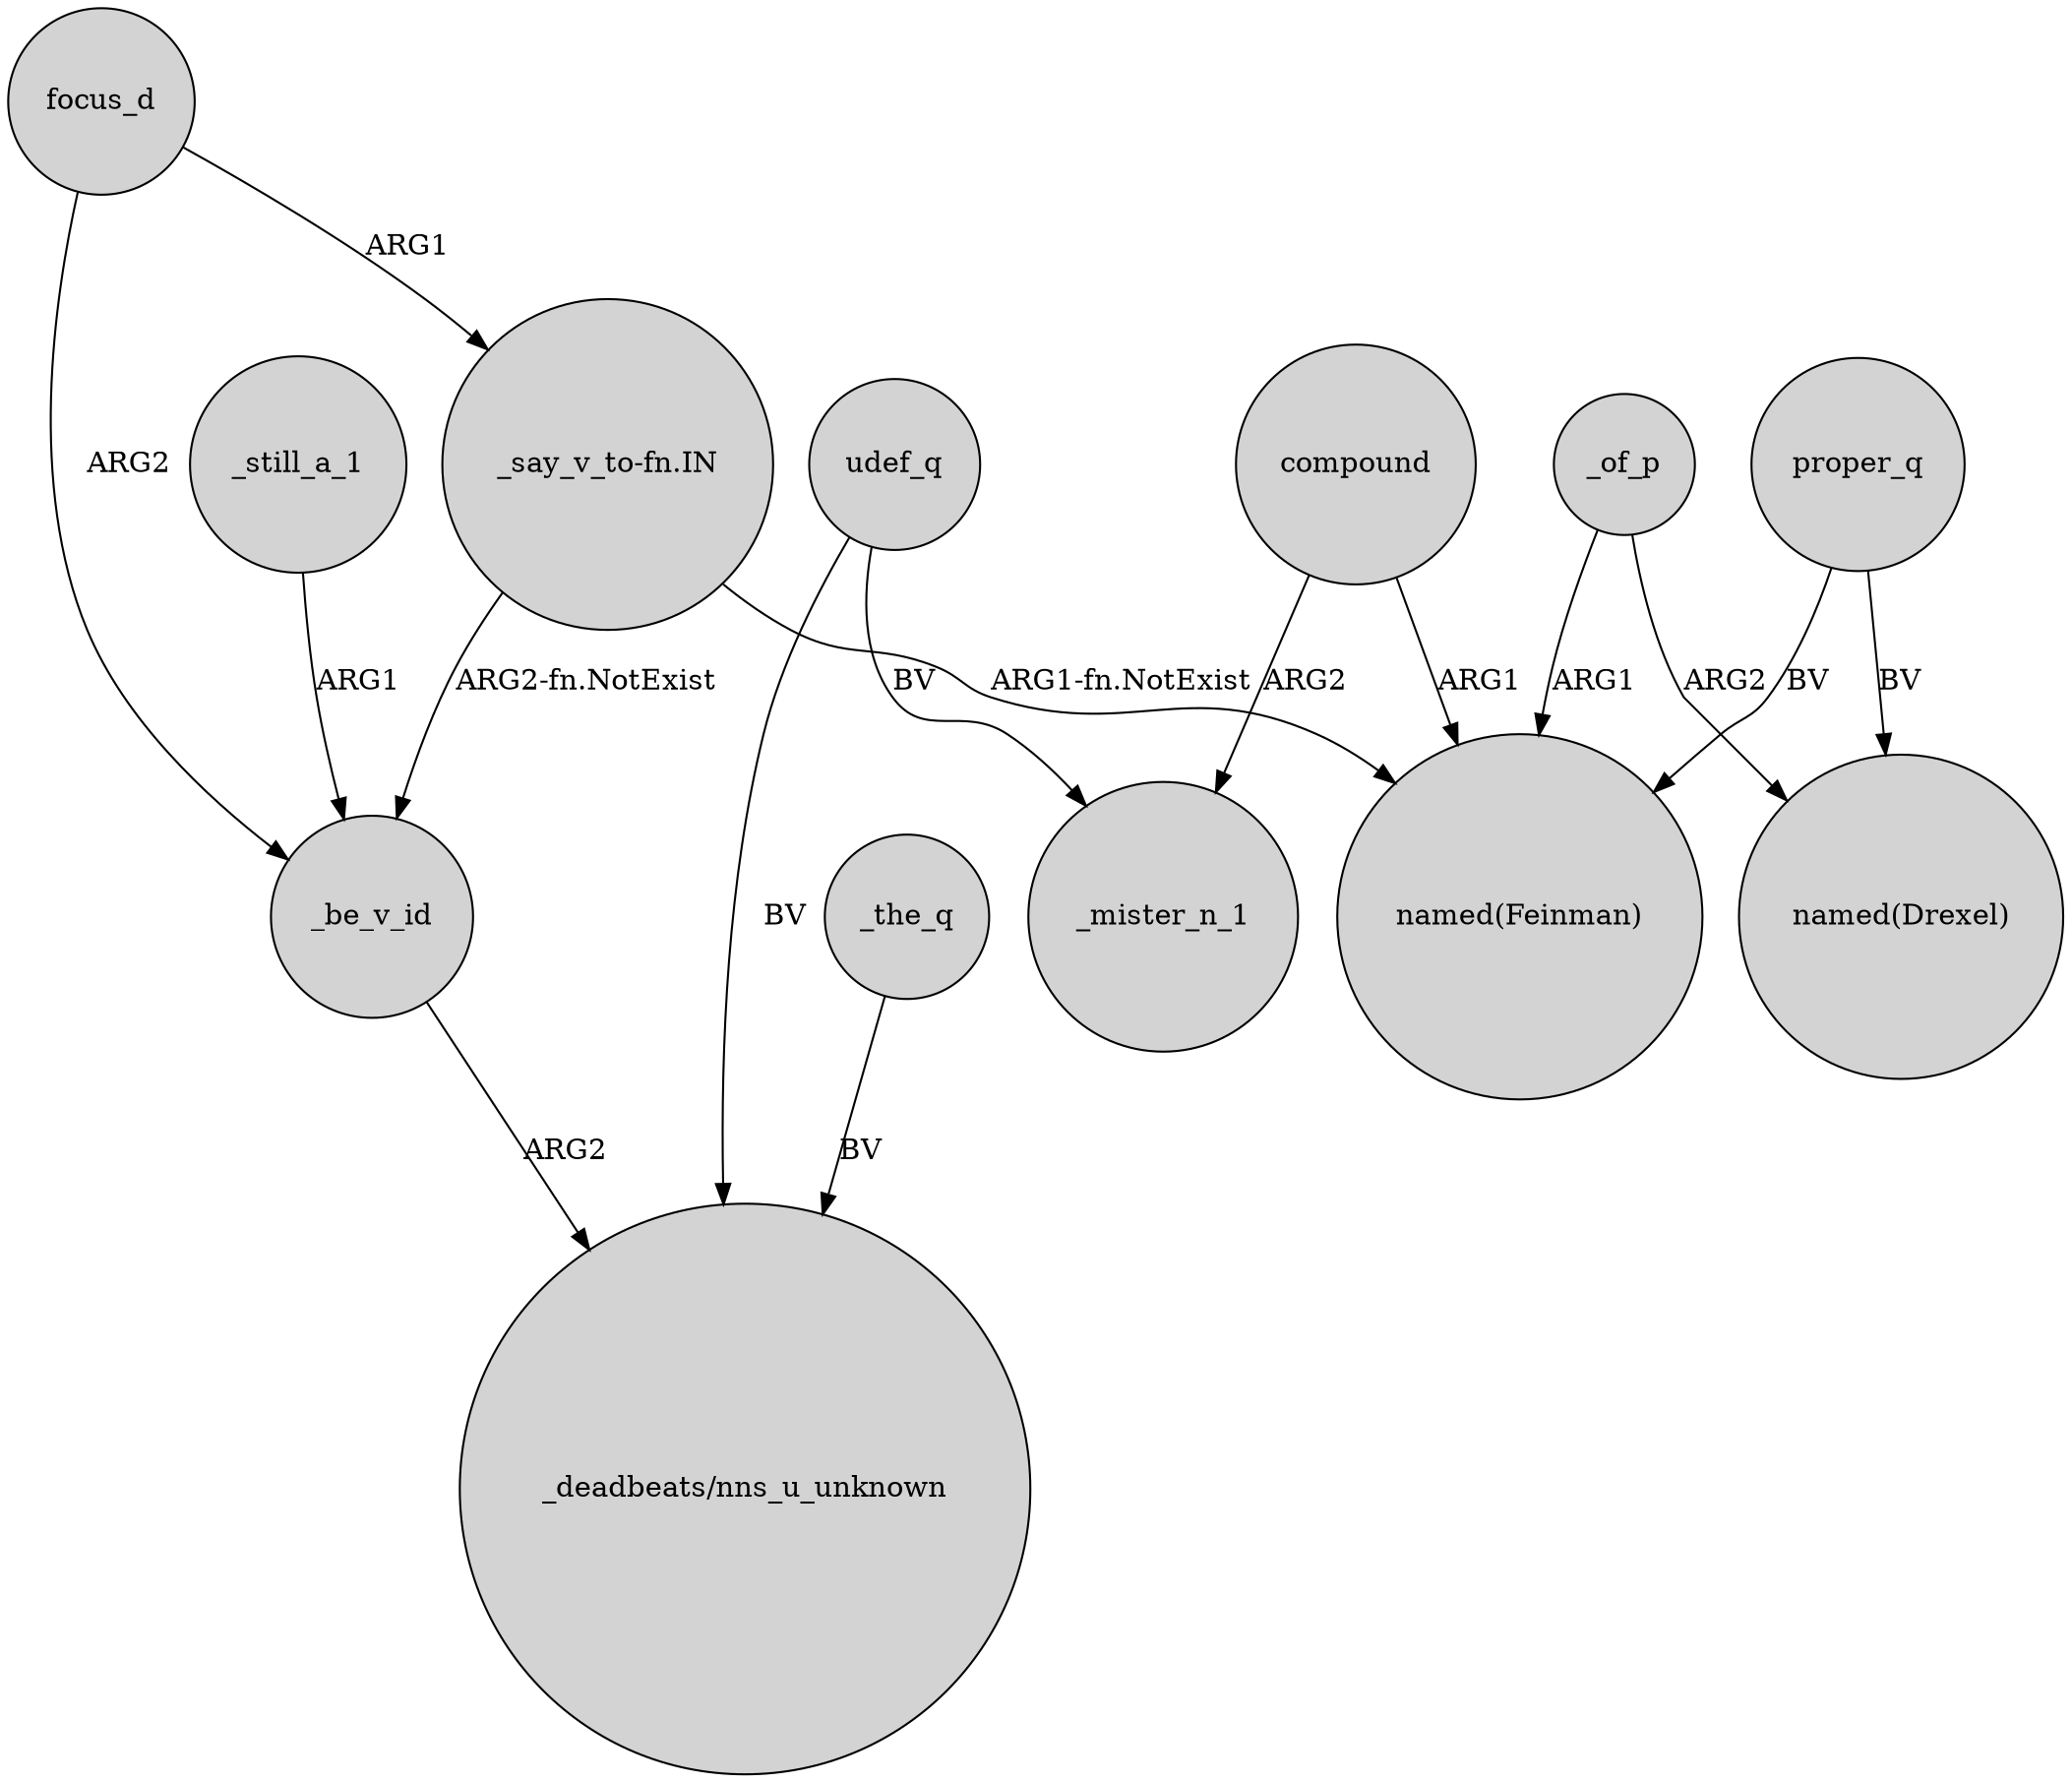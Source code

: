 digraph {
	node [shape=circle style=filled]
	focus_d -> _be_v_id [label=ARG2]
	udef_q -> _mister_n_1 [label=BV]
	compound -> "named(Feinman)" [label=ARG1]
	"_say_v_to-fn.IN" -> _be_v_id [label="ARG2-fn.NotExist"]
	_be_v_id -> "_deadbeats/nns_u_unknown" [label=ARG2]
	proper_q -> "named(Feinman)" [label=BV]
	_of_p -> "named(Feinman)" [label=ARG1]
	"_say_v_to-fn.IN" -> "named(Feinman)" [label="ARG1-fn.NotExist"]
	_still_a_1 -> _be_v_id [label=ARG1]
	_the_q -> "_deadbeats/nns_u_unknown" [label=BV]
	_of_p -> "named(Drexel)" [label=ARG2]
	compound -> _mister_n_1 [label=ARG2]
	proper_q -> "named(Drexel)" [label=BV]
	focus_d -> "_say_v_to-fn.IN" [label=ARG1]
	udef_q -> "_deadbeats/nns_u_unknown" [label=BV]
}
